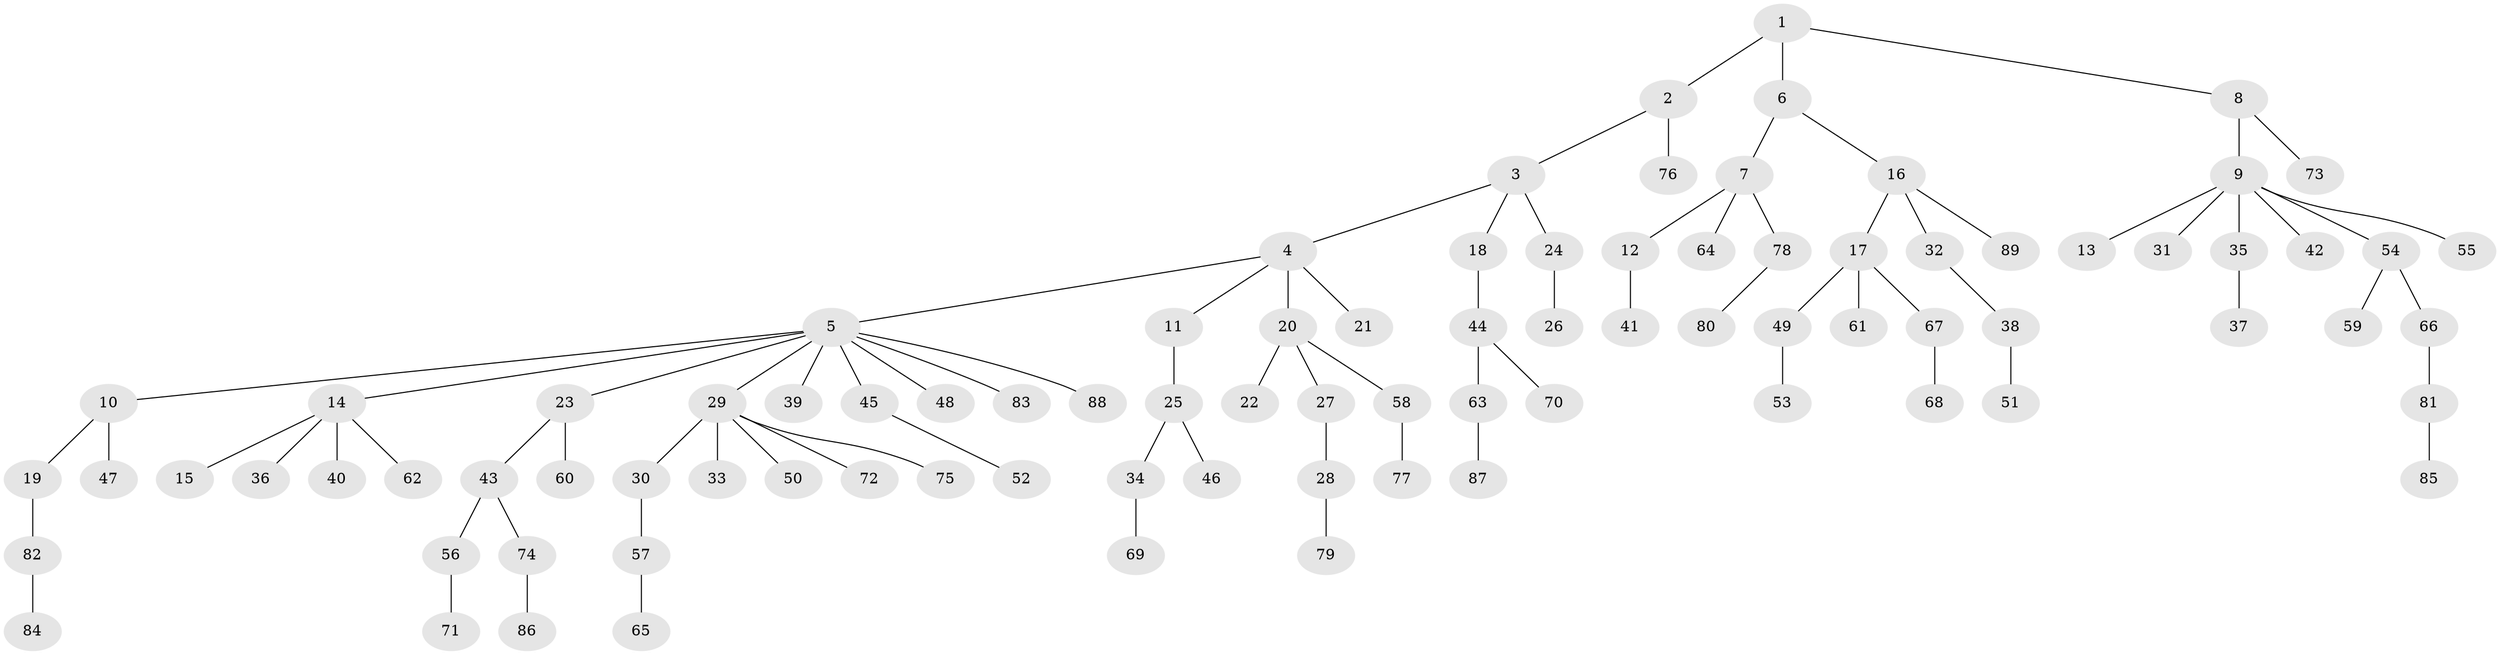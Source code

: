 // coarse degree distribution, {4: 0.08333333333333333, 13: 0.016666666666666666, 5: 0.03333333333333333, 3: 0.06666666666666667, 2: 0.15, 7: 0.016666666666666666, 1: 0.6333333333333333}
// Generated by graph-tools (version 1.1) at 2025/24/03/03/25 07:24:06]
// undirected, 89 vertices, 88 edges
graph export_dot {
graph [start="1"]
  node [color=gray90,style=filled];
  1;
  2;
  3;
  4;
  5;
  6;
  7;
  8;
  9;
  10;
  11;
  12;
  13;
  14;
  15;
  16;
  17;
  18;
  19;
  20;
  21;
  22;
  23;
  24;
  25;
  26;
  27;
  28;
  29;
  30;
  31;
  32;
  33;
  34;
  35;
  36;
  37;
  38;
  39;
  40;
  41;
  42;
  43;
  44;
  45;
  46;
  47;
  48;
  49;
  50;
  51;
  52;
  53;
  54;
  55;
  56;
  57;
  58;
  59;
  60;
  61;
  62;
  63;
  64;
  65;
  66;
  67;
  68;
  69;
  70;
  71;
  72;
  73;
  74;
  75;
  76;
  77;
  78;
  79;
  80;
  81;
  82;
  83;
  84;
  85;
  86;
  87;
  88;
  89;
  1 -- 2;
  1 -- 6;
  1 -- 8;
  2 -- 3;
  2 -- 76;
  3 -- 4;
  3 -- 18;
  3 -- 24;
  4 -- 5;
  4 -- 11;
  4 -- 20;
  4 -- 21;
  5 -- 10;
  5 -- 14;
  5 -- 23;
  5 -- 29;
  5 -- 39;
  5 -- 45;
  5 -- 48;
  5 -- 83;
  5 -- 88;
  6 -- 7;
  6 -- 16;
  7 -- 12;
  7 -- 64;
  7 -- 78;
  8 -- 9;
  8 -- 73;
  9 -- 13;
  9 -- 31;
  9 -- 35;
  9 -- 42;
  9 -- 54;
  9 -- 55;
  10 -- 19;
  10 -- 47;
  11 -- 25;
  12 -- 41;
  14 -- 15;
  14 -- 36;
  14 -- 40;
  14 -- 62;
  16 -- 17;
  16 -- 32;
  16 -- 89;
  17 -- 49;
  17 -- 61;
  17 -- 67;
  18 -- 44;
  19 -- 82;
  20 -- 22;
  20 -- 27;
  20 -- 58;
  23 -- 43;
  23 -- 60;
  24 -- 26;
  25 -- 34;
  25 -- 46;
  27 -- 28;
  28 -- 79;
  29 -- 30;
  29 -- 33;
  29 -- 50;
  29 -- 72;
  29 -- 75;
  30 -- 57;
  32 -- 38;
  34 -- 69;
  35 -- 37;
  38 -- 51;
  43 -- 56;
  43 -- 74;
  44 -- 63;
  44 -- 70;
  45 -- 52;
  49 -- 53;
  54 -- 59;
  54 -- 66;
  56 -- 71;
  57 -- 65;
  58 -- 77;
  63 -- 87;
  66 -- 81;
  67 -- 68;
  74 -- 86;
  78 -- 80;
  81 -- 85;
  82 -- 84;
}
